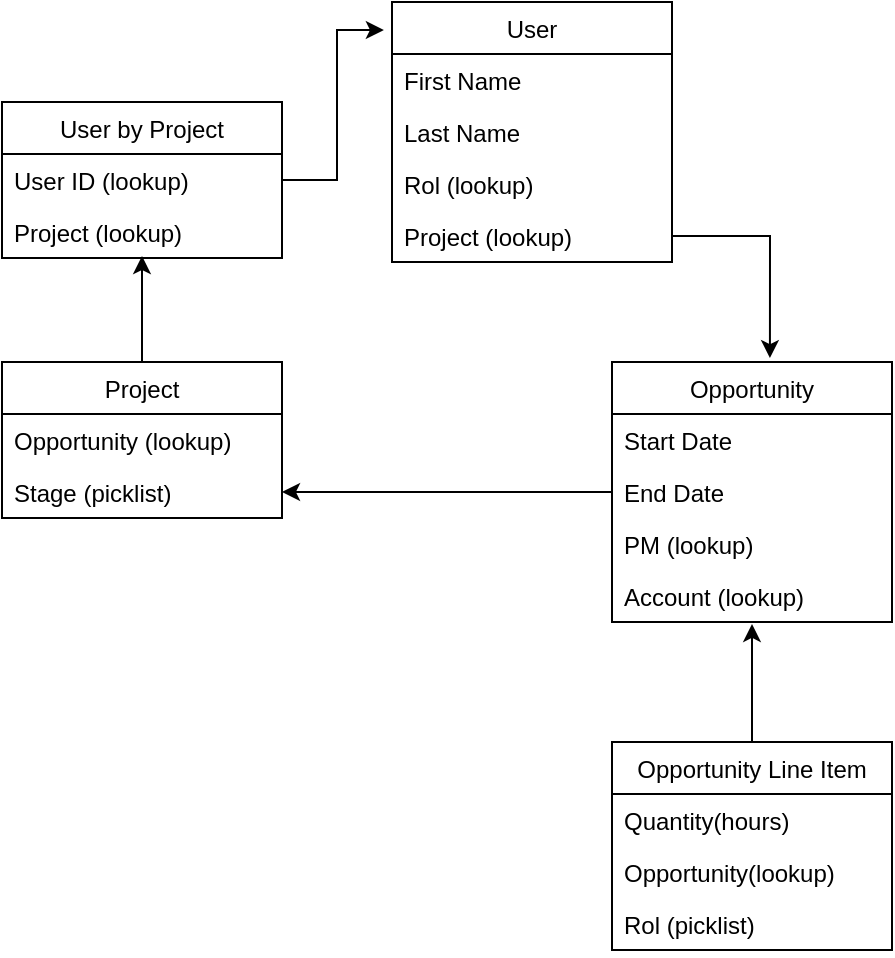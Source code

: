 <mxfile version="14.9.9" type="github">
  <diagram id="bFn6pJ7l4WQPvi1YVrSH" name="Page-1">
    <mxGraphModel dx="1422" dy="762" grid="1" gridSize="10" guides="1" tooltips="1" connect="1" arrows="1" fold="1" page="1" pageScale="1" pageWidth="850" pageHeight="1100" math="0" shadow="0">
      <root>
        <mxCell id="0" />
        <mxCell id="1" parent="0" />
        <mxCell id="G6icEkUk1EFAprib6maF-8" style="edgeStyle=orthogonalEdgeStyle;rounded=0;orthogonalLoop=1;jettySize=auto;html=1;exitX=0.5;exitY=0;exitDx=0;exitDy=0;entryX=0.5;entryY=0.962;entryDx=0;entryDy=0;entryPerimeter=0;" edge="1" parent="1" source="RXt4oMSaeFzk5e0l88xA-1" target="G6icEkUk1EFAprib6maF-5">
          <mxGeometry relative="1" as="geometry" />
        </mxCell>
        <mxCell id="RXt4oMSaeFzk5e0l88xA-1" value="Project" style="swimlane;fontStyle=0;childLayout=stackLayout;horizontal=1;startSize=26;horizontalStack=0;resizeParent=1;resizeParentMax=0;resizeLast=0;collapsible=1;marginBottom=0;" parent="1" vertex="1">
          <mxGeometry x="170" y="260" width="140" height="78" as="geometry" />
        </mxCell>
        <mxCell id="RXt4oMSaeFzk5e0l88xA-2" value="Opportunity (lookup)" style="text;strokeColor=none;fillColor=none;align=left;verticalAlign=top;spacingLeft=4;spacingRight=4;overflow=hidden;rotatable=0;points=[[0,0.5],[1,0.5]];portConstraint=eastwest;" parent="RXt4oMSaeFzk5e0l88xA-1" vertex="1">
          <mxGeometry y="26" width="140" height="26" as="geometry" />
        </mxCell>
        <mxCell id="RXt4oMSaeFzk5e0l88xA-4" value="Stage (picklist)" style="text;strokeColor=none;fillColor=none;align=left;verticalAlign=top;spacingLeft=4;spacingRight=4;overflow=hidden;rotatable=0;points=[[0,0.5],[1,0.5]];portConstraint=eastwest;" parent="RXt4oMSaeFzk5e0l88xA-1" vertex="1">
          <mxGeometry y="52" width="140" height="26" as="geometry" />
        </mxCell>
        <mxCell id="RXt4oMSaeFzk5e0l88xA-6" value="User" style="swimlane;fontStyle=0;childLayout=stackLayout;horizontal=1;startSize=26;horizontalStack=0;resizeParent=1;resizeParentMax=0;resizeLast=0;collapsible=1;marginBottom=0;" parent="1" vertex="1">
          <mxGeometry x="365" y="80" width="140" height="130" as="geometry" />
        </mxCell>
        <mxCell id="RXt4oMSaeFzk5e0l88xA-7" value="First Name" style="text;strokeColor=none;fillColor=none;align=left;verticalAlign=top;spacingLeft=4;spacingRight=4;overflow=hidden;rotatable=0;points=[[0,0.5],[1,0.5]];portConstraint=eastwest;" parent="RXt4oMSaeFzk5e0l88xA-6" vertex="1">
          <mxGeometry y="26" width="140" height="26" as="geometry" />
        </mxCell>
        <mxCell id="RXt4oMSaeFzk5e0l88xA-8" value="Last Name" style="text;strokeColor=none;fillColor=none;align=left;verticalAlign=top;spacingLeft=4;spacingRight=4;overflow=hidden;rotatable=0;points=[[0,0.5],[1,0.5]];portConstraint=eastwest;" parent="RXt4oMSaeFzk5e0l88xA-6" vertex="1">
          <mxGeometry y="52" width="140" height="26" as="geometry" />
        </mxCell>
        <mxCell id="RXt4oMSaeFzk5e0l88xA-9" value="Rol (lookup)" style="text;strokeColor=none;fillColor=none;align=left;verticalAlign=top;spacingLeft=4;spacingRight=4;overflow=hidden;rotatable=0;points=[[0,0.5],[1,0.5]];portConstraint=eastwest;" parent="RXt4oMSaeFzk5e0l88xA-6" vertex="1">
          <mxGeometry y="78" width="140" height="26" as="geometry" />
        </mxCell>
        <mxCell id="RXt4oMSaeFzk5e0l88xA-19" value="Project (lookup)" style="text;strokeColor=none;fillColor=none;align=left;verticalAlign=top;spacingLeft=4;spacingRight=4;overflow=hidden;rotatable=0;points=[[0,0.5],[1,0.5]];portConstraint=eastwest;" parent="RXt4oMSaeFzk5e0l88xA-6" vertex="1">
          <mxGeometry y="104" width="140" height="26" as="geometry" />
        </mxCell>
        <mxCell id="RXt4oMSaeFzk5e0l88xA-10" value="Opportunity" style="swimlane;fontStyle=0;childLayout=stackLayout;horizontal=1;startSize=26;horizontalStack=0;resizeParent=1;resizeParentMax=0;resizeLast=0;collapsible=1;marginBottom=0;" parent="1" vertex="1">
          <mxGeometry x="475" y="260" width="140" height="130" as="geometry" />
        </mxCell>
        <mxCell id="RXt4oMSaeFzk5e0l88xA-11" value="Start Date" style="text;strokeColor=none;fillColor=none;align=left;verticalAlign=top;spacingLeft=4;spacingRight=4;overflow=hidden;rotatable=0;points=[[0,0.5],[1,0.5]];portConstraint=eastwest;" parent="RXt4oMSaeFzk5e0l88xA-10" vertex="1">
          <mxGeometry y="26" width="140" height="26" as="geometry" />
        </mxCell>
        <mxCell id="RXt4oMSaeFzk5e0l88xA-12" value="End Date" style="text;strokeColor=none;fillColor=none;align=left;verticalAlign=top;spacingLeft=4;spacingRight=4;overflow=hidden;rotatable=0;points=[[0,0.5],[1,0.5]];portConstraint=eastwest;" parent="RXt4oMSaeFzk5e0l88xA-10" vertex="1">
          <mxGeometry y="52" width="140" height="26" as="geometry" />
        </mxCell>
        <mxCell id="RXt4oMSaeFzk5e0l88xA-13" value="PM (lookup)" style="text;strokeColor=none;fillColor=none;align=left;verticalAlign=top;spacingLeft=4;spacingRight=4;overflow=hidden;rotatable=0;points=[[0,0.5],[1,0.5]];portConstraint=eastwest;" parent="RXt4oMSaeFzk5e0l88xA-10" vertex="1">
          <mxGeometry y="78" width="140" height="26" as="geometry" />
        </mxCell>
        <mxCell id="RXt4oMSaeFzk5e0l88xA-18" value="Account (lookup)" style="text;strokeColor=none;fillColor=none;align=left;verticalAlign=top;spacingLeft=4;spacingRight=4;overflow=hidden;rotatable=0;points=[[0,0.5],[1,0.5]];portConstraint=eastwest;" parent="RXt4oMSaeFzk5e0l88xA-10" vertex="1">
          <mxGeometry y="104" width="140" height="26" as="geometry" />
        </mxCell>
        <mxCell id="RXt4oMSaeFzk5e0l88xA-21" style="edgeStyle=orthogonalEdgeStyle;rounded=0;orthogonalLoop=1;jettySize=auto;html=1;exitX=0.5;exitY=0;exitDx=0;exitDy=0;entryX=0.5;entryY=1.038;entryDx=0;entryDy=0;entryPerimeter=0;" parent="1" source="RXt4oMSaeFzk5e0l88xA-14" target="RXt4oMSaeFzk5e0l88xA-18" edge="1">
          <mxGeometry relative="1" as="geometry" />
        </mxCell>
        <mxCell id="RXt4oMSaeFzk5e0l88xA-14" value="Opportunity Line Item" style="swimlane;fontStyle=0;childLayout=stackLayout;horizontal=1;startSize=26;horizontalStack=0;resizeParent=1;resizeParentMax=0;resizeLast=0;collapsible=1;marginBottom=0;" parent="1" vertex="1">
          <mxGeometry x="475" y="450" width="140" height="104" as="geometry" />
        </mxCell>
        <mxCell id="RXt4oMSaeFzk5e0l88xA-15" value="Quantity(hours)" style="text;strokeColor=none;fillColor=none;align=left;verticalAlign=top;spacingLeft=4;spacingRight=4;overflow=hidden;rotatable=0;points=[[0,0.5],[1,0.5]];portConstraint=eastwest;" parent="RXt4oMSaeFzk5e0l88xA-14" vertex="1">
          <mxGeometry y="26" width="140" height="26" as="geometry" />
        </mxCell>
        <mxCell id="RXt4oMSaeFzk5e0l88xA-16" value="Opportunity(lookup)" style="text;strokeColor=none;fillColor=none;align=left;verticalAlign=top;spacingLeft=4;spacingRight=4;overflow=hidden;rotatable=0;points=[[0,0.5],[1,0.5]];portConstraint=eastwest;" parent="RXt4oMSaeFzk5e0l88xA-14" vertex="1">
          <mxGeometry y="52" width="140" height="26" as="geometry" />
        </mxCell>
        <mxCell id="RXt4oMSaeFzk5e0l88xA-17" value="Rol (picklist)" style="text;strokeColor=none;fillColor=none;align=left;verticalAlign=top;spacingLeft=4;spacingRight=4;overflow=hidden;rotatable=0;points=[[0,0.5],[1,0.5]];portConstraint=eastwest;" parent="RXt4oMSaeFzk5e0l88xA-14" vertex="1">
          <mxGeometry y="78" width="140" height="26" as="geometry" />
        </mxCell>
        <mxCell id="RXt4oMSaeFzk5e0l88xA-22" style="edgeStyle=orthogonalEdgeStyle;rounded=0;orthogonalLoop=1;jettySize=auto;html=1;exitX=0;exitY=0.5;exitDx=0;exitDy=0;entryX=1;entryY=0.5;entryDx=0;entryDy=0;" parent="1" source="RXt4oMSaeFzk5e0l88xA-12" edge="1" target="RXt4oMSaeFzk5e0l88xA-4">
          <mxGeometry relative="1" as="geometry">
            <mxPoint x="375" y="325" as="targetPoint" />
          </mxGeometry>
        </mxCell>
        <mxCell id="RXt4oMSaeFzk5e0l88xA-25" style="edgeStyle=orthogonalEdgeStyle;rounded=0;orthogonalLoop=1;jettySize=auto;html=1;exitX=1;exitY=0.5;exitDx=0;exitDy=0;entryX=0.564;entryY=-0.015;entryDx=0;entryDy=0;entryPerimeter=0;" parent="1" source="RXt4oMSaeFzk5e0l88xA-19" target="RXt4oMSaeFzk5e0l88xA-10" edge="1">
          <mxGeometry relative="1" as="geometry" />
        </mxCell>
        <mxCell id="G6icEkUk1EFAprib6maF-1" value="User by Project" style="swimlane;fontStyle=0;childLayout=stackLayout;horizontal=1;startSize=26;horizontalStack=0;resizeParent=1;resizeParentMax=0;resizeLast=0;collapsible=1;marginBottom=0;" vertex="1" parent="1">
          <mxGeometry x="170" y="130" width="140" height="78" as="geometry" />
        </mxCell>
        <mxCell id="G6icEkUk1EFAprib6maF-2" value="User ID (lookup)" style="text;strokeColor=none;fillColor=none;align=left;verticalAlign=top;spacingLeft=4;spacingRight=4;overflow=hidden;rotatable=0;points=[[0,0.5],[1,0.5]];portConstraint=eastwest;" vertex="1" parent="G6icEkUk1EFAprib6maF-1">
          <mxGeometry y="26" width="140" height="26" as="geometry" />
        </mxCell>
        <mxCell id="G6icEkUk1EFAprib6maF-5" value="Project (lookup)" style="text;strokeColor=none;fillColor=none;align=left;verticalAlign=top;spacingLeft=4;spacingRight=4;overflow=hidden;rotatable=0;points=[[0,0.5],[1,0.5]];portConstraint=eastwest;" vertex="1" parent="G6icEkUk1EFAprib6maF-1">
          <mxGeometry y="52" width="140" height="26" as="geometry" />
        </mxCell>
        <mxCell id="G6icEkUk1EFAprib6maF-10" style="edgeStyle=orthogonalEdgeStyle;rounded=0;orthogonalLoop=1;jettySize=auto;html=1;exitX=1;exitY=0.5;exitDx=0;exitDy=0;entryX=-0.029;entryY=0.108;entryDx=0;entryDy=0;entryPerimeter=0;" edge="1" parent="1" source="G6icEkUk1EFAprib6maF-2" target="RXt4oMSaeFzk5e0l88xA-6">
          <mxGeometry relative="1" as="geometry" />
        </mxCell>
      </root>
    </mxGraphModel>
  </diagram>
</mxfile>
